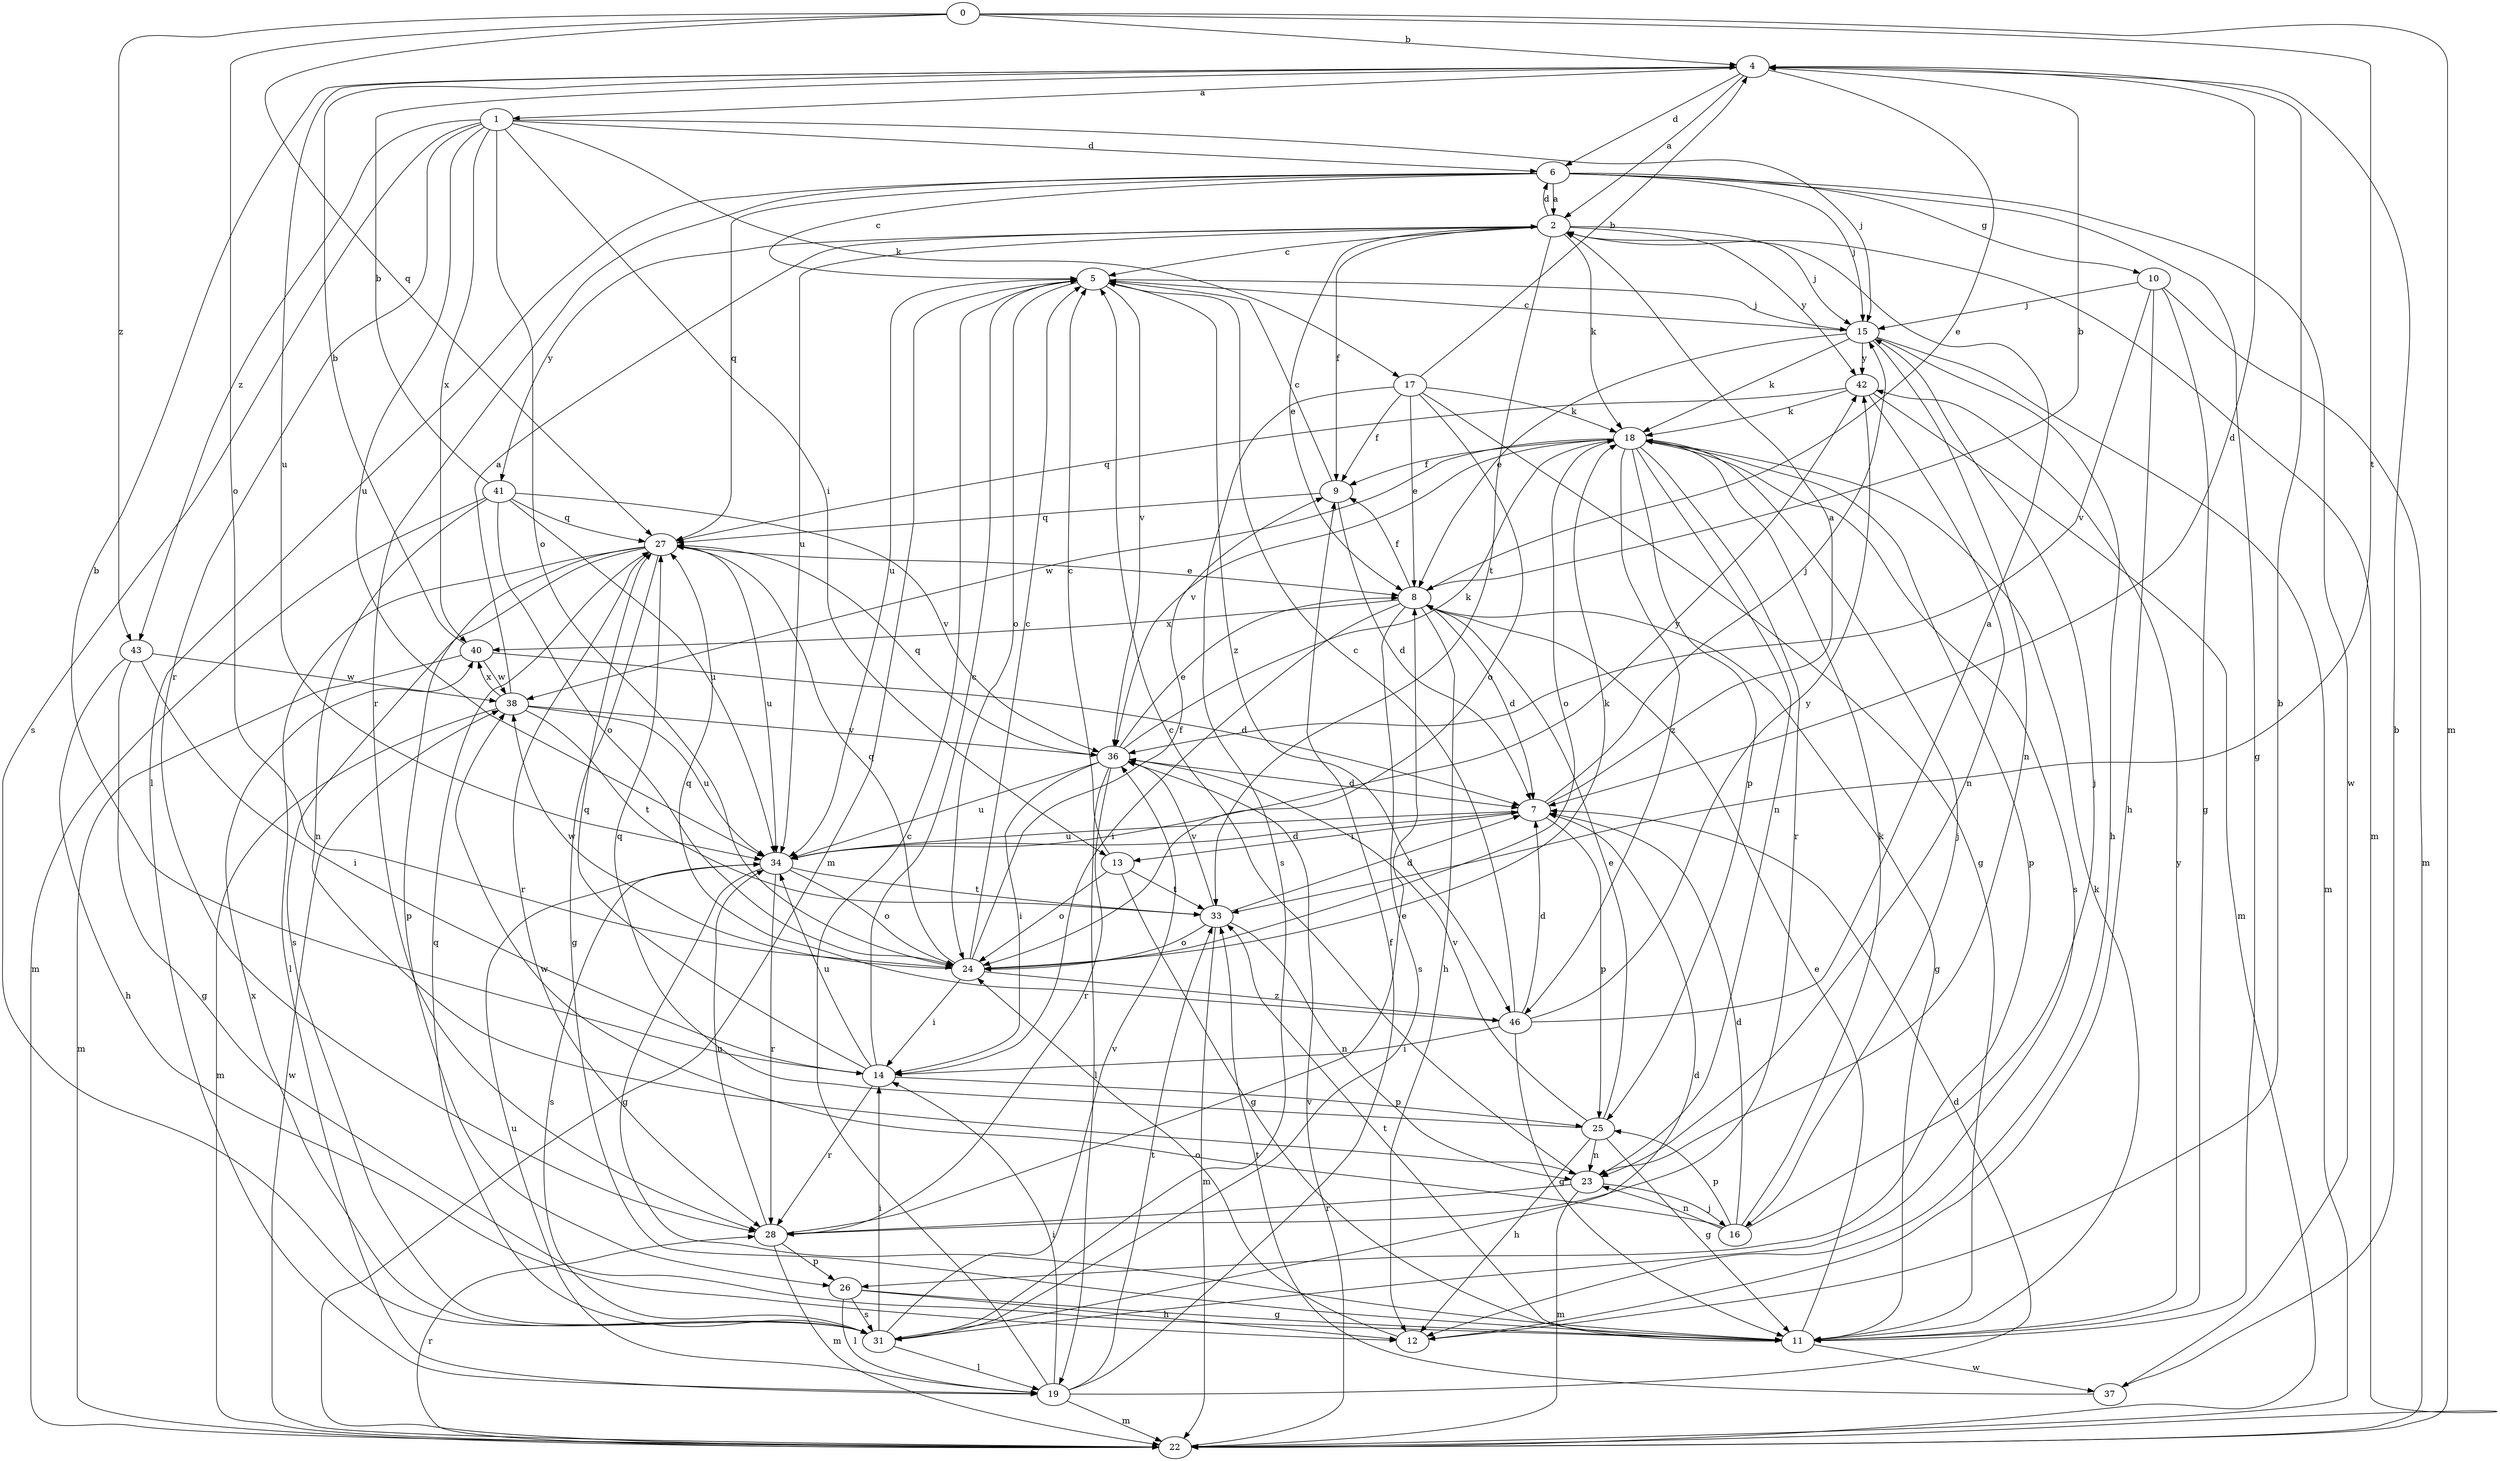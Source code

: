 strict digraph  {
0;
1;
2;
4;
5;
6;
7;
8;
9;
10;
11;
12;
13;
14;
15;
16;
17;
18;
19;
22;
23;
24;
25;
26;
27;
28;
31;
33;
34;
36;
37;
38;
40;
41;
42;
43;
46;
0 -> 4  [label=b];
0 -> 22  [label=m];
0 -> 24  [label=o];
0 -> 27  [label=q];
0 -> 33  [label=t];
0 -> 43  [label=z];
1 -> 6  [label=d];
1 -> 13  [label=i];
1 -> 15  [label=j];
1 -> 17  [label=k];
1 -> 24  [label=o];
1 -> 28  [label=r];
1 -> 31  [label=s];
1 -> 34  [label=u];
1 -> 40  [label=x];
1 -> 43  [label=z];
2 -> 5  [label=c];
2 -> 6  [label=d];
2 -> 8  [label=e];
2 -> 9  [label=f];
2 -> 15  [label=j];
2 -> 18  [label=k];
2 -> 22  [label=m];
2 -> 33  [label=t];
2 -> 34  [label=u];
2 -> 41  [label=y];
2 -> 42  [label=y];
4 -> 1  [label=a];
4 -> 2  [label=a];
4 -> 6  [label=d];
4 -> 7  [label=d];
4 -> 8  [label=e];
4 -> 34  [label=u];
5 -> 15  [label=j];
5 -> 22  [label=m];
5 -> 24  [label=o];
5 -> 34  [label=u];
5 -> 36  [label=v];
5 -> 46  [label=z];
6 -> 2  [label=a];
6 -> 5  [label=c];
6 -> 10  [label=g];
6 -> 11  [label=g];
6 -> 15  [label=j];
6 -> 19  [label=l];
6 -> 27  [label=q];
6 -> 28  [label=r];
6 -> 37  [label=w];
7 -> 2  [label=a];
7 -> 13  [label=i];
7 -> 15  [label=j];
7 -> 25  [label=p];
7 -> 34  [label=u];
8 -> 4  [label=b];
8 -> 7  [label=d];
8 -> 9  [label=f];
8 -> 11  [label=g];
8 -> 12  [label=h];
8 -> 14  [label=i];
8 -> 31  [label=s];
8 -> 40  [label=x];
9 -> 5  [label=c];
9 -> 7  [label=d];
9 -> 27  [label=q];
10 -> 11  [label=g];
10 -> 12  [label=h];
10 -> 15  [label=j];
10 -> 22  [label=m];
10 -> 36  [label=v];
11 -> 8  [label=e];
11 -> 18  [label=k];
11 -> 33  [label=t];
11 -> 37  [label=w];
11 -> 42  [label=y];
12 -> 4  [label=b];
12 -> 24  [label=o];
13 -> 5  [label=c];
13 -> 11  [label=g];
13 -> 24  [label=o];
13 -> 33  [label=t];
14 -> 4  [label=b];
14 -> 5  [label=c];
14 -> 25  [label=p];
14 -> 27  [label=q];
14 -> 28  [label=r];
14 -> 34  [label=u];
15 -> 5  [label=c];
15 -> 8  [label=e];
15 -> 12  [label=h];
15 -> 18  [label=k];
15 -> 22  [label=m];
15 -> 23  [label=n];
15 -> 42  [label=y];
16 -> 7  [label=d];
16 -> 15  [label=j];
16 -> 18  [label=k];
16 -> 23  [label=n];
16 -> 25  [label=p];
16 -> 38  [label=w];
17 -> 4  [label=b];
17 -> 8  [label=e];
17 -> 9  [label=f];
17 -> 11  [label=g];
17 -> 18  [label=k];
17 -> 24  [label=o];
17 -> 31  [label=s];
18 -> 9  [label=f];
18 -> 16  [label=j];
18 -> 23  [label=n];
18 -> 24  [label=o];
18 -> 25  [label=p];
18 -> 26  [label=p];
18 -> 28  [label=r];
18 -> 31  [label=s];
18 -> 36  [label=v];
18 -> 38  [label=w];
18 -> 46  [label=z];
19 -> 5  [label=c];
19 -> 7  [label=d];
19 -> 9  [label=f];
19 -> 14  [label=i];
19 -> 22  [label=m];
19 -> 33  [label=t];
19 -> 34  [label=u];
22 -> 28  [label=r];
22 -> 36  [label=v];
22 -> 38  [label=w];
23 -> 5  [label=c];
23 -> 16  [label=j];
23 -> 22  [label=m];
23 -> 28  [label=r];
24 -> 5  [label=c];
24 -> 9  [label=f];
24 -> 14  [label=i];
24 -> 18  [label=k];
24 -> 27  [label=q];
24 -> 38  [label=w];
24 -> 46  [label=z];
25 -> 8  [label=e];
25 -> 11  [label=g];
25 -> 12  [label=h];
25 -> 23  [label=n];
25 -> 27  [label=q];
25 -> 36  [label=v];
26 -> 11  [label=g];
26 -> 12  [label=h];
26 -> 19  [label=l];
26 -> 31  [label=s];
27 -> 8  [label=e];
27 -> 11  [label=g];
27 -> 19  [label=l];
27 -> 26  [label=p];
27 -> 28  [label=r];
27 -> 31  [label=s];
27 -> 34  [label=u];
28 -> 8  [label=e];
28 -> 22  [label=m];
28 -> 26  [label=p];
28 -> 34  [label=u];
31 -> 7  [label=d];
31 -> 14  [label=i];
31 -> 19  [label=l];
31 -> 27  [label=q];
31 -> 36  [label=v];
31 -> 40  [label=x];
33 -> 7  [label=d];
33 -> 22  [label=m];
33 -> 23  [label=n];
33 -> 24  [label=o];
33 -> 36  [label=v];
34 -> 7  [label=d];
34 -> 11  [label=g];
34 -> 24  [label=o];
34 -> 28  [label=r];
34 -> 31  [label=s];
34 -> 33  [label=t];
34 -> 42  [label=y];
36 -> 7  [label=d];
36 -> 8  [label=e];
36 -> 14  [label=i];
36 -> 18  [label=k];
36 -> 19  [label=l];
36 -> 27  [label=q];
36 -> 28  [label=r];
36 -> 34  [label=u];
37 -> 4  [label=b];
37 -> 33  [label=t];
38 -> 2  [label=a];
38 -> 22  [label=m];
38 -> 33  [label=t];
38 -> 34  [label=u];
38 -> 36  [label=v];
38 -> 40  [label=x];
40 -> 4  [label=b];
40 -> 7  [label=d];
40 -> 22  [label=m];
40 -> 38  [label=w];
41 -> 4  [label=b];
41 -> 22  [label=m];
41 -> 23  [label=n];
41 -> 24  [label=o];
41 -> 27  [label=q];
41 -> 34  [label=u];
41 -> 36  [label=v];
42 -> 18  [label=k];
42 -> 22  [label=m];
42 -> 23  [label=n];
42 -> 27  [label=q];
43 -> 11  [label=g];
43 -> 12  [label=h];
43 -> 14  [label=i];
43 -> 38  [label=w];
46 -> 2  [label=a];
46 -> 5  [label=c];
46 -> 7  [label=d];
46 -> 11  [label=g];
46 -> 14  [label=i];
46 -> 27  [label=q];
46 -> 42  [label=y];
}
